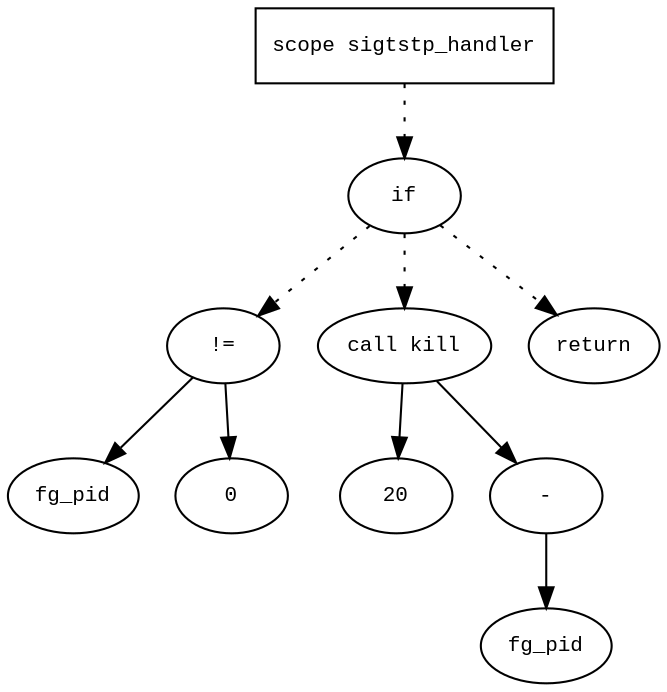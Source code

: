 digraph AST {
  graph [fontname="Times New Roman",fontsize=10];
  node  [fontname="Courier New",fontsize=10];
  edge  [fontname="Times New Roman",fontsize=10];

  node1 [label="scope sigtstp_handler",shape=box];
  node2 [label="if",shape=ellipse];
  node1 -> node2 [style=dotted];
  node3 [label="!=",shape=ellipse];
  node4 [label="fg_pid",shape=ellipse];
  node3 -> node4;
  node5 [label="0",shape=ellipse];
  node3 -> node5;
  node2 -> node3 [style=dotted];
  node6 [label="call kill",shape=ellipse];
  node7 [label="20",shape=ellipse];
  node6 -> node7;
  node8 [label="-",shape=ellipse];
  node9 [label="fg_pid",shape=ellipse];
  node8 -> node9;
  node6 -> node8;
  node2 -> node6 [style=dotted];
  node10 [label="return",shape=ellipse];
  node2 -> node10 [style=dotted];
} 